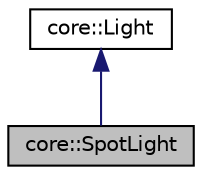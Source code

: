 digraph "core::SpotLight"
{
 // LATEX_PDF_SIZE
  edge [fontname="Helvetica",fontsize="10",labelfontname="Helvetica",labelfontsize="10"];
  node [fontname="Helvetica",fontsize="10",shape=record];
  Node1 [label="core::SpotLight",height=0.2,width=0.4,color="black", fillcolor="grey75", style="filled", fontcolor="black",tooltip=" "];
  Node2 -> Node1 [dir="back",color="midnightblue",fontsize="10",style="solid",fontname="Helvetica"];
  Node2 [label="core::Light",height=0.2,width=0.4,color="black", fillcolor="white", style="filled",URL="$d5/daa/classcore_1_1Light.html",tooltip="The Light class defines the common base class for all lights."];
}
